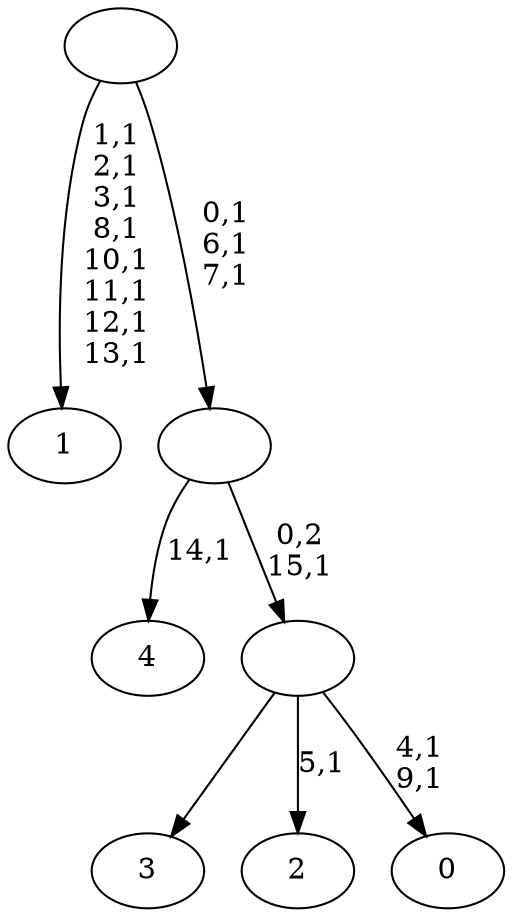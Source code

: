 digraph T {
	21 [label="4"]
	19 [label="3"]
	18 [label="2"]
	16 [label="1"]
	7 [label="0"]
	4 [label=""]
	3 [label=""]
	0 [label=""]
	4 -> 7 [label="4,1\n9,1"]
	4 -> 18 [label="5,1"]
	4 -> 19 [label=""]
	3 -> 21 [label="14,1"]
	3 -> 4 [label="0,2\n15,1"]
	0 -> 3 [label="0,1\n6,1\n7,1"]
	0 -> 16 [label="1,1\n2,1\n3,1\n8,1\n10,1\n11,1\n12,1\n13,1"]
}
